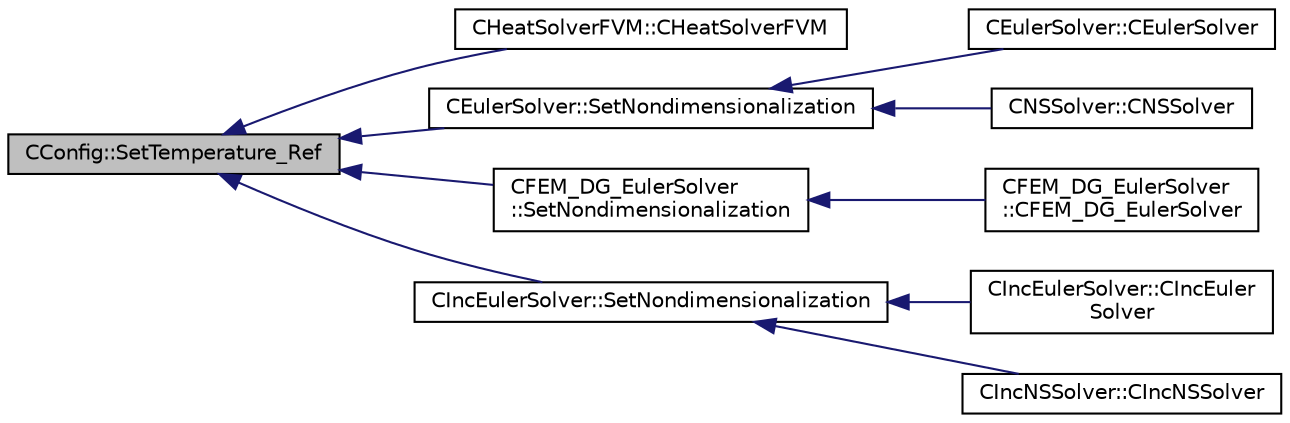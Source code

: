 digraph "CConfig::SetTemperature_Ref"
{
  edge [fontname="Helvetica",fontsize="10",labelfontname="Helvetica",labelfontsize="10"];
  node [fontname="Helvetica",fontsize="10",shape=record];
  rankdir="LR";
  Node15714 [label="CConfig::SetTemperature_Ref",height=0.2,width=0.4,color="black", fillcolor="grey75", style="filled", fontcolor="black"];
  Node15714 -> Node15715 [dir="back",color="midnightblue",fontsize="10",style="solid",fontname="Helvetica"];
  Node15715 [label="CHeatSolverFVM::CHeatSolverFVM",height=0.2,width=0.4,color="black", fillcolor="white", style="filled",URL="$class_c_heat_solver_f_v_m.html#a42af03c3f465c905fbc3ecbee398f5be",tooltip="Constructor of the class. "];
  Node15714 -> Node15716 [dir="back",color="midnightblue",fontsize="10",style="solid",fontname="Helvetica"];
  Node15716 [label="CEulerSolver::SetNondimensionalization",height=0.2,width=0.4,color="black", fillcolor="white", style="filled",URL="$class_c_euler_solver.html#a1c633d6e77fefb2e76308e2ba0af0c2c",tooltip="Set the solver nondimensionalization. "];
  Node15716 -> Node15717 [dir="back",color="midnightblue",fontsize="10",style="solid",fontname="Helvetica"];
  Node15717 [label="CEulerSolver::CEulerSolver",height=0.2,width=0.4,color="black", fillcolor="white", style="filled",URL="$class_c_euler_solver.html#ae1e74218b4e943111b100d7ddcbd4db9"];
  Node15716 -> Node15718 [dir="back",color="midnightblue",fontsize="10",style="solid",fontname="Helvetica"];
  Node15718 [label="CNSSolver::CNSSolver",height=0.2,width=0.4,color="black", fillcolor="white", style="filled",URL="$class_c_n_s_solver.html#a2a8ad49c42b4546696e631cf44b7788b"];
  Node15714 -> Node15719 [dir="back",color="midnightblue",fontsize="10",style="solid",fontname="Helvetica"];
  Node15719 [label="CFEM_DG_EulerSolver\l::SetNondimensionalization",height=0.2,width=0.4,color="black", fillcolor="white", style="filled",URL="$class_c_f_e_m___d_g___euler_solver.html#a31316dc2fe564329d9bb372961b10a3a",tooltip="Set the fluid solver nondimensionalization. "];
  Node15719 -> Node15720 [dir="back",color="midnightblue",fontsize="10",style="solid",fontname="Helvetica"];
  Node15720 [label="CFEM_DG_EulerSolver\l::CFEM_DG_EulerSolver",height=0.2,width=0.4,color="black", fillcolor="white", style="filled",URL="$class_c_f_e_m___d_g___euler_solver.html#a70d30ef9e7cd7620d54ec73f4b1ed28c"];
  Node15714 -> Node15721 [dir="back",color="midnightblue",fontsize="10",style="solid",fontname="Helvetica"];
  Node15721 [label="CIncEulerSolver::SetNondimensionalization",height=0.2,width=0.4,color="black", fillcolor="white", style="filled",URL="$class_c_inc_euler_solver.html#a2cffaa24417cb3803d36d38b3874d6d0",tooltip="Set the solver nondimensionalization. "];
  Node15721 -> Node15722 [dir="back",color="midnightblue",fontsize="10",style="solid",fontname="Helvetica"];
  Node15722 [label="CIncEulerSolver::CIncEuler\lSolver",height=0.2,width=0.4,color="black", fillcolor="white", style="filled",URL="$class_c_inc_euler_solver.html#a91f644b8f9a00215bac5bcd31dfc06d8"];
  Node15721 -> Node15723 [dir="back",color="midnightblue",fontsize="10",style="solid",fontname="Helvetica"];
  Node15723 [label="CIncNSSolver::CIncNSSolver",height=0.2,width=0.4,color="black", fillcolor="white", style="filled",URL="$class_c_inc_n_s_solver.html#a82152ac7e91fb1c5c073d98a1f08e2aa"];
}
